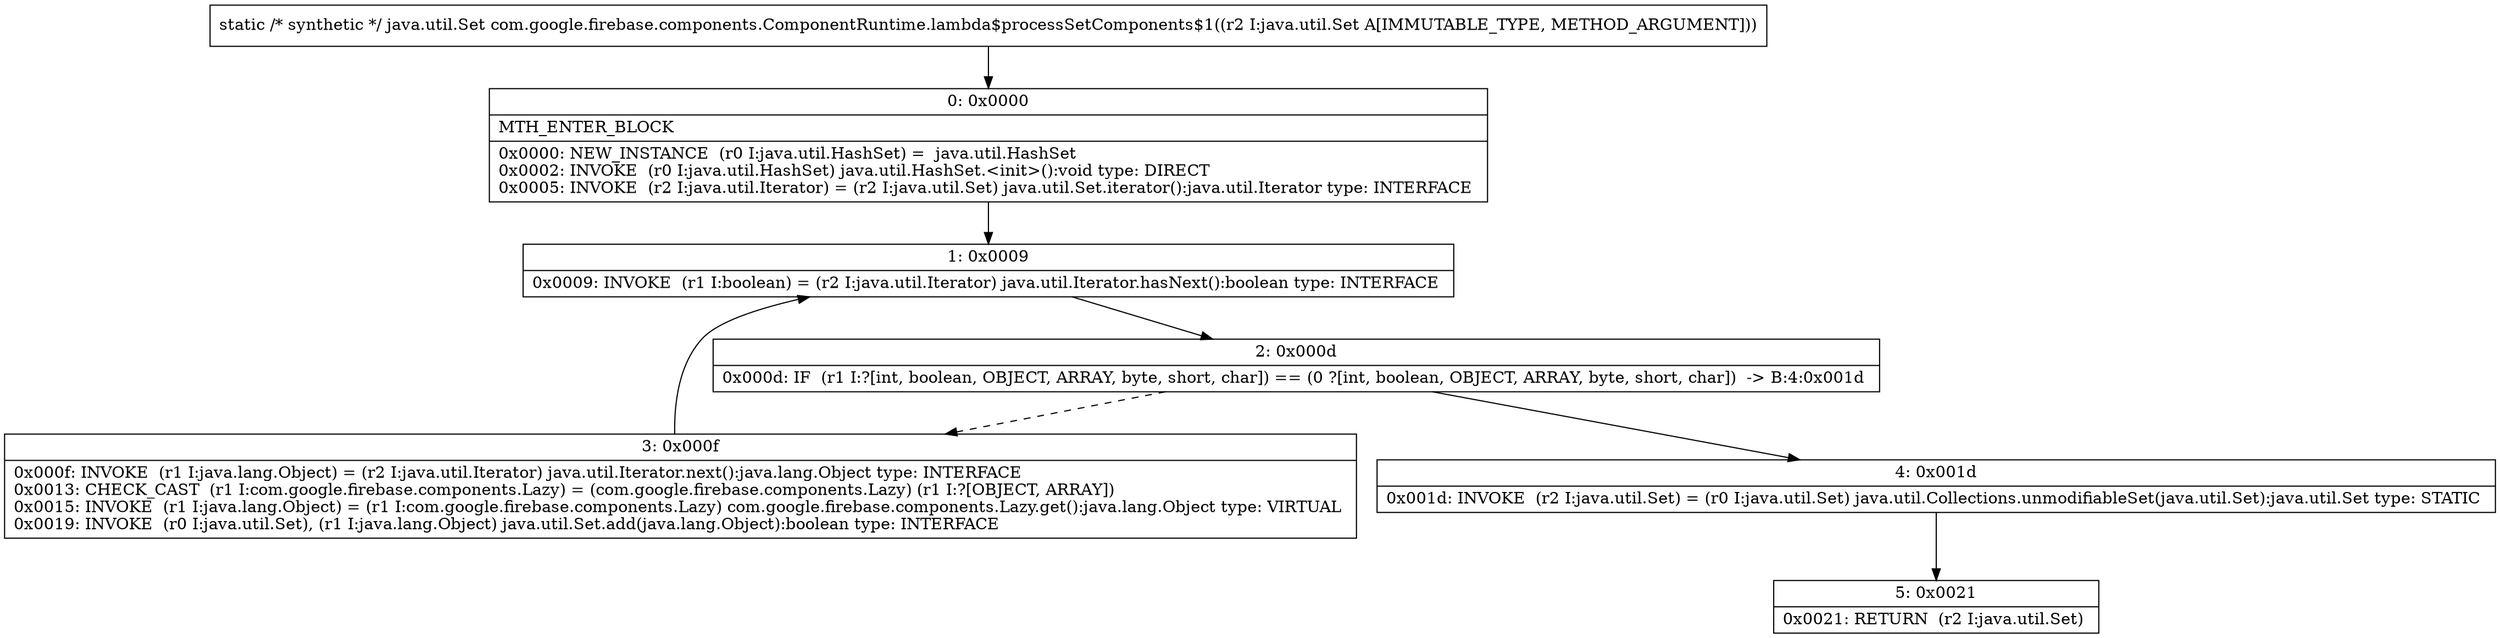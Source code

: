 digraph "CFG forcom.google.firebase.components.ComponentRuntime.lambda$processSetComponents$1(Ljava\/util\/Set;)Ljava\/util\/Set;" {
Node_0 [shape=record,label="{0\:\ 0x0000|MTH_ENTER_BLOCK\l|0x0000: NEW_INSTANCE  (r0 I:java.util.HashSet) =  java.util.HashSet \l0x0002: INVOKE  (r0 I:java.util.HashSet) java.util.HashSet.\<init\>():void type: DIRECT \l0x0005: INVOKE  (r2 I:java.util.Iterator) = (r2 I:java.util.Set) java.util.Set.iterator():java.util.Iterator type: INTERFACE \l}"];
Node_1 [shape=record,label="{1\:\ 0x0009|0x0009: INVOKE  (r1 I:boolean) = (r2 I:java.util.Iterator) java.util.Iterator.hasNext():boolean type: INTERFACE \l}"];
Node_2 [shape=record,label="{2\:\ 0x000d|0x000d: IF  (r1 I:?[int, boolean, OBJECT, ARRAY, byte, short, char]) == (0 ?[int, boolean, OBJECT, ARRAY, byte, short, char])  \-\> B:4:0x001d \l}"];
Node_3 [shape=record,label="{3\:\ 0x000f|0x000f: INVOKE  (r1 I:java.lang.Object) = (r2 I:java.util.Iterator) java.util.Iterator.next():java.lang.Object type: INTERFACE \l0x0013: CHECK_CAST  (r1 I:com.google.firebase.components.Lazy) = (com.google.firebase.components.Lazy) (r1 I:?[OBJECT, ARRAY]) \l0x0015: INVOKE  (r1 I:java.lang.Object) = (r1 I:com.google.firebase.components.Lazy) com.google.firebase.components.Lazy.get():java.lang.Object type: VIRTUAL \l0x0019: INVOKE  (r0 I:java.util.Set), (r1 I:java.lang.Object) java.util.Set.add(java.lang.Object):boolean type: INTERFACE \l}"];
Node_4 [shape=record,label="{4\:\ 0x001d|0x001d: INVOKE  (r2 I:java.util.Set) = (r0 I:java.util.Set) java.util.Collections.unmodifiableSet(java.util.Set):java.util.Set type: STATIC \l}"];
Node_5 [shape=record,label="{5\:\ 0x0021|0x0021: RETURN  (r2 I:java.util.Set) \l}"];
MethodNode[shape=record,label="{static \/* synthetic *\/ java.util.Set com.google.firebase.components.ComponentRuntime.lambda$processSetComponents$1((r2 I:java.util.Set A[IMMUTABLE_TYPE, METHOD_ARGUMENT])) }"];
MethodNode -> Node_0;
Node_0 -> Node_1;
Node_1 -> Node_2;
Node_2 -> Node_3[style=dashed];
Node_2 -> Node_4;
Node_3 -> Node_1;
Node_4 -> Node_5;
}

